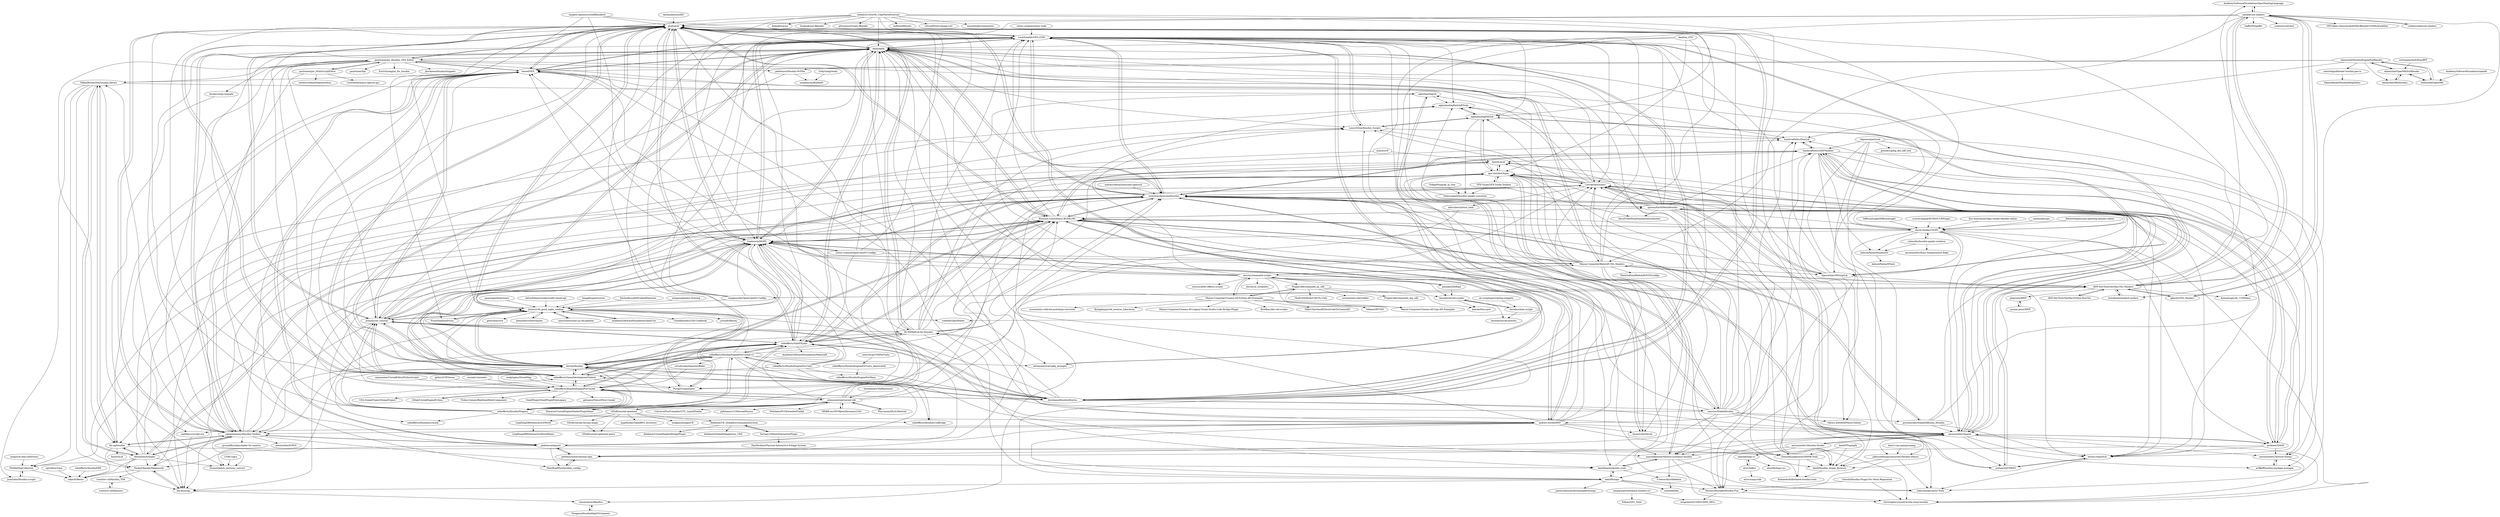 digraph G {
"AcademySoftwareFoundation/OpenShadingLanguage" -> "sambler/osl-shaders" ["e"=1]
"jtomori/vft" -> "ShoheiOkazaki/Nagamochi"
"jtomori/vft" -> "Njordy/nLib"
"LucaScheller/VFX-LYNX" -> "Aeoll/Aelib"
"LucaScheller/VFX-LYNX" -> "qLab/qLib"
"LucaScheller/VFX-LYNX" -> "LewisOrton/Houdini_Scripts"
"LucaScheller/VFX-LYNX" -> "adrianmeyerart/pdg_mutagen"
"LucaScheller/VFX-LYNX" -> "joshuazt/JZTREES"
"LucaScheller/VFX-LYNX" -> "toadstorm/MOPS"
"LucaScheller/VFX-LYNX" -> "eglaubauf/egRedshiftTools"
"LucaScheller/VFX-LYNX" -> "teared/VEX"
"LucaScheller/VFX-LYNX" -> "eglaubauf/egMatLib"
"LucaScheller/VFX-LYNX" -> "Aeoll/Houdini_Image_Browser"
"LucaScheller/VFX-LYNX" -> "andrew-lowell/HMT"
"LucaScheller/VFX-LYNX" -> "dynestudio/DyLib"
"LucaScheller/VFX-LYNX" -> "wyhinton/AwesomeHoudini"
"LucaScheller/VFX-LYNX" -> "kamilhepner/kinefx_tools"
"LucaScheller/VFX-LYNX" -> "CorvaeOboro/zenv"
"toadstorm/MOPS" -> "qLab/qLib"
"toadstorm/MOPS" -> "Aeoll/Aelib"
"toadstorm/MOPS" -> "jtomori/vex_tutorial"
"toadstorm/MOPS" -> "kiryha/Houdini"
"toadstorm/MOPS" -> "sideeffects/SideFXLabs"
"toadstorm/MOPS" -> "LucaScheller/VFX-LYNX"
"toadstorm/MOPS" -> "jhorikawa/HoudiniHowtos"
"toadstorm/MOPS" -> "sideeffects/GameDevelopmentToolset"
"toadstorm/MOPS" -> "wyhinton/AwesomeHoudini"
"toadstorm/MOPS" -> "Bismuth-Consultancy-BV/MLOPs"
"toadstorm/MOPS" -> "teared/VEX"
"toadstorm/MOPS" -> "jtomori/vfx_good_night_reading"
"toadstorm/MOPS" -> "Psyop/Cryptomatte" ["e"=1]
"toadstorm/MOPS" -> "colour-science/OpenColorIO-Configs" ["e"=1]
"toadstorm/MOPS" -> "Maxon-Computer/Redshift-OSL-Shaders"
"sideeffects/HoudiniEngineForUnreal" -> "sideeffects/SideFXLabs"
"sideeffects/HoudiniEngineForUnreal" -> "sideeffects/GameDevelopmentToolset"
"sideeffects/HoudiniEngineForUnreal" -> "sideeffects/HoudiniNiagara"
"sideeffects/HoudiniEngineForUnreal" -> "sideeffects/HoudiniEngineForUnreal-v2"
"sideeffects/HoudiniEngineForUnreal" -> "qLab/qLib"
"sideeffects/HoudiniEngineForUnreal" -> "TriAxis-Games/RealtimeMeshComponent" ["e"=1]
"sideeffects/HoudiniEngineForUnreal" -> "kiryha/Houdini"
"sideeffects/HoudiniEngineForUnreal" -> "20tab/UnrealEnginePython" ["e"=1]
"sideeffects/HoudiniEngineForUnreal" -> "jtomori/vex_tutorial"
"sideeffects/HoudiniEngineForUnreal" -> "Temaran/UnrealEngineShaderPluginDemo" ["e"=1]
"sideeffects/HoudiniEngineForUnreal" -> "VoxelPlugin/VoxelPluginFreeLegacy" ["e"=1]
"sideeffects/HoudiniEngineForUnreal" -> "jhorikawa/HoudiniHowtos"
"sideeffects/HoudiniEngineForUnreal" -> "eidosmontreal/unreal-vdb"
"sideeffects/HoudiniEngineForUnreal" -> "getnamo/TensorFlow-Unreal" ["e"=1]
"sideeffects/HoudiniEngineForUnreal" -> "UE4-OceanProject/OceanProject" ["e"=1]
"jtomori/vfx_good_night_reading" -> "cgwire/awesome-cg-vfx-pipeline" ["e"=1]
"jtomori/vfx_good_night_reading" -> "jtomori/vex_tutorial"
"jtomori/vfx_good_night_reading" -> "qLab/qLib"
"jtomori/vfx_good_night_reading" -> "jtomori/batch_textures_convert"
"jtomori/vfx_good_night_reading" -> "kiryha/Houdini"
"jtomori/vfx_good_night_reading" -> "AcademySoftwareFoundation/OpenCue" ["e"=1]
"jtomori/vfx_good_night_reading" -> "ColinKennedy/USD-Cookbook" ["e"=1]
"jtomori/vfx_good_night_reading" -> "rodeofx/OpenWalter" ["e"=1]
"jtomori/vfx_good_night_reading" -> "Aeoll/Aelib"
"jtomori/vfx_good_night_reading" -> "justinfx/fileseq" ["e"=1]
"jtomori/vfx_good_night_reading" -> "getavalon/core" ["e"=1]
"jtomori/vfx_good_night_reading" -> "PrismPipeline/Prism" ["e"=1]
"jtomori/vfx_good_night_reading" -> "alexanderrichtertd/plex" ["e"=1]
"jtomori/vfx_good_night_reading" -> "toadstorm/MOPS"
"jtomori/vfx_good_night_reading" -> "Psyop/Cryptomatte" ["e"=1]
"Autodesk/standard-surface" -> "ADN-DevTech/3dsMax-OSL-Shaders" ["e"=1]
"ictusbrucks/ImpostorBaker" -> "sideeffects/HoudiniEngineForUnreal" ["e"=1]
"mamoniem/UnrealEditorPythonScripts" -> "sideeffects/HoudiniEngineForUnreal" ["e"=1]
"kiryha/Houdini" -> "jtomori/vex_tutorial"
"kiryha/Houdini" -> "qLab/qLib"
"kiryha/Houdini" -> "Aeoll/Aelib"
"kiryha/Houdini" -> "jhorikawa/HoudiniHowtos"
"kiryha/Houdini" -> "toadstorm/MOPS"
"kiryha/Houdini" -> "sideeffects/SideFXLabs"
"kiryha/Houdini" -> "LucaScheller/VFX-LYNX"
"kiryha/Houdini" -> "wyhinton/AwesomeHoudini"
"kiryha/Houdini" -> "Bismuth-Consultancy-BV/MLOPs"
"kiryha/Houdini" -> "jtomori/vfx_good_night_reading"
"kiryha/Houdini" -> "sideeffects/GameDevelopmentToolset"
"kiryha/Houdini" -> "teared/VEX"
"kiryha/Houdini" -> "captainhammy/Houdini-Toolbox"
"kiryha/Houdini" -> "aaronsmithtv/hpaint"
"kiryha/Houdini" -> "pedohorse/hpaste"
"ImageEngine/cortex" -> "jtomori/vfx_good_night_reading" ["e"=1]
"gkmotu/OSL-Shaders" -> "sambler/osl-shaders"
"gkmotu/OSL-Shaders" -> "ADN-DevTech/3dsMax-OSL-Shaders"
"sideeffects/HoudiniEngineForUnity" -> "sideeffects/HoudiniEngineForMaya"
"sideeffects/HoudiniEngineForUnity" -> "sideeffects/HoudiniUsdBridge" ["e"=1]
"sideeffects/HoudiniEngineForUnity" -> "sideeffects/HoudiniEngineForUnreal-v2"
"sideeffects/HoudiniEngineForUnity" -> "sideeffects/GameDevelopmentToolset"
"sideeffects/HoudiniEngineForUnity" -> "sideeffects/SideFXLabs"
"sideeffects/HoudiniEngineForUnity" -> "teared/VEX"
"jhorikawa/HoudiniHowtos" -> "kiryha/Houdini"
"jhorikawa/HoudiniHowtos" -> "jtomori/vex_tutorial"
"jhorikawa/HoudiniHowtos" -> "qLab/qLib"
"jhorikawa/HoudiniHowtos" -> "toadstorm/MOPS"
"jhorikawa/HoudiniHowtos" -> "Aeoll/Aelib"
"jhorikawa/HoudiniHowtos" -> "sideeffects/SideFXLabs"
"jhorikawa/HoudiniHowtos" -> "Bismuth-Consultancy-BV/MLOPs"
"jhorikawa/HoudiniHowtos" -> "wyhinton/AwesomeHoudini"
"jhorikawa/HoudiniHowtos" -> "sideeffects/GameDevelopmentToolset"
"jhorikawa/HoudiniHowtos" -> "sideeffects/HoudiniEngineForUnreal"
"jhorikawa/HoudiniHowtos" -> "LucaScheller/VFX-LYNX"
"jhorikawa/HoudiniHowtos" -> "Fe-Elf/FeELib-for-Houdini"
"jhorikawa/HoudiniHowtos" -> "jtomori/vfx_good_night_reading"
"jhorikawa/HoudiniHowtos" -> "stassius/StableHoudini"
"jhorikawa/HoudiniHowtos" -> "aaronsmithtv/hpaint"
"Aeoll/FFmpegify" -> "DominikLingenover/DMNK-Tools"
"Aeoll/FFmpegify" -> "Aeoll/Houdini_Image_Browser"
"ae-scripting/scripting-snippets" -> "lasselauch/ae-scripts" ["e"=1]
"sideeffects/SideFXLabs" -> "qLab/qLib"
"sideeffects/SideFXLabs" -> "sideeffects/GameDevelopmentToolset"
"sideeffects/SideFXLabs" -> "toadstorm/MOPS"
"sideeffects/SideFXLabs" -> "kiryha/Houdini"
"sideeffects/SideFXLabs" -> "sideeffects/HoudiniEngineForUnreal"
"sideeffects/SideFXLabs" -> "jtomori/vex_tutorial"
"sideeffects/SideFXLabs" -> "Aeoll/Aelib"
"sideeffects/SideFXLabs" -> "wyhinton/AwesomeHoudini"
"sideeffects/SideFXLabs" -> "jhorikawa/HoudiniHowtos"
"sideeffects/SideFXLabs" -> "Bismuth-Consultancy-BV/MLOPs"
"sideeffects/SideFXLabs" -> "sideeffects/HoudiniNiagara"
"sideeffects/SideFXLabs" -> "LucaScheller/VFX-LYNX"
"sideeffects/SideFXLabs" -> "sideeffects/HoudiniEngineForUnreal-v2"
"sideeffects/SideFXLabs" -> "AcademySoftwareFoundation/MaterialX" ["e"=1]
"sideeffects/SideFXLabs" -> "Fe-Elf/FeELib-for-Houdini"
"AcademySoftwareFoundation/OpenCue" -> "jtomori/vfx_good_night_reading" ["e"=1]
"jtomori/vex_tutorial" -> "kiryha/Houdini"
"jtomori/vex_tutorial" -> "qLab/qLib"
"jtomori/vex_tutorial" -> "Aeoll/Aelib"
"jtomori/vex_tutorial" -> "toadstorm/MOPS"
"jtomori/vex_tutorial" -> "jtomori/vfx_good_night_reading"
"jtomori/vex_tutorial" -> "jhorikawa/HoudiniHowtos"
"jtomori/vex_tutorial" -> "sideeffects/GameDevelopmentToolset"
"jtomori/vex_tutorial" -> "sideeffects/SideFXLabs"
"jtomori/vex_tutorial" -> "teared/VEX"
"jtomori/vex_tutorial" -> "LucaScheller/VFX-LYNX"
"jtomori/vex_tutorial" -> "Bismuth-Consultancy-BV/MLOPs"
"jtomori/vex_tutorial" -> "captainhammy/Houdini-Toolbox"
"jtomori/vex_tutorial" -> "wyhinton/AwesomeHoudini"
"jtomori/vex_tutorial" -> "Fe-Elf/FeELib-for-Houdini"
"jtomori/vex_tutorial" -> "paulwinex/pw_Houdini_VEX_Editor"
"darbyjohnston/DJV" -> "qLab/qLib" ["e"=1]
"eglaubauf/egLib" -> "eglaubauf/egRedshiftTools"
"eglaubauf/egLib" -> "dynestudio/DyLib"
"eglaubauf/egLib" -> "lex-ikoon/qq"
"DeclanRussell/NvidiaAIDenoiser" -> "jtomori/vfx_good_night_reading" ["e"=1]
"PrismPipeline/Prism" -> "jtomori/vfx_good_night_reading" ["e"=1]
"pashaho/HoRope" -> "aturtur/cinema4d-scripts"
"pashaho/HoRope" -> "lasselauch/c4d-scripts"
"eliemichel/HoudiniEngineForBlender" -> "eliemichel/OpenMfxForBlender"
"eliemichel/HoudiniEngineForBlender" -> "satoruhiga/blender-houdini-geo-io"
"eliemichel/HoudiniEngineForBlender" -> "eliemichel/MfxHoudini"
"eliemichel/HoudiniEngineForBlender" -> "eliemichel/OpenMfx"
"eliemichel/HoudiniEngineForBlender" -> "teared/VEX"
"eliemichel/HoudiniEngineForBlender" -> "handcraftedcc/DomLib"
"eliemichel/HoudiniEngineForBlender" -> "pedohorse/Houdini-NvFlex"
"eliemichel/OpenMfxForBlender" -> "eliemichel/MfxHoudini"
"eliemichel/OpenMfxForBlender" -> "eliemichel/OpenMfx"
"eliemichel/OpenMfxForBlender" -> "eliemichel/HoudiniEngineForBlender"
"sideeffects/HoudiniNiagara" -> "sideeffects/HoudiniEngineForUnreal-v2"
"sideeffects/HoudiniNiagara" -> "sideeffects/HoudiniEngineForUnreal"
"sideeffects/HoudiniNiagara" -> "sideeffects/SideFXLabs"
"sideeffects/HoudiniNiagara" -> "qLab/qLib"
"sideeffects/HoudiniNiagara" -> "sideeffects/HoudiniLiveLink"
"sideeffects/HoudiniNiagara" -> "eidosmontreal/unreal-vdb"
"sideeffects/HoudiniNiagara" -> "Bismuth-Consultancy-BV/MLOPs"
"sideeffects/HoudiniNiagara" -> "toadstorm/MOPS"
"sideeffects/HoudiniNiagara" -> "kiryha/Houdini"
"sideeffects/HoudiniNiagara" -> "jtomori/vex_tutorial"
"sideeffects/HoudiniNiagara" -> "Aeoll/Aelib"
"sideeffects/HoudiniNiagara" -> "sideeffects/GameDevelopmentToolset"
"sideeffects/HoudiniNiagara" -> "sideeffects/HoudiniUsdBridge" ["e"=1]
"sideeffects/HoudiniNiagara" -> "wyhinton/AwesomeHoudini"
"sideeffects/HoudiniNiagara" -> "andrew-lowell/HMT"
"ADN-DevTech/3dsMax-OSL-Shaders" -> "sambler/osl-shaders"
"ADN-DevTech/3dsMax-OSL-Shaders" -> "gkmotu/OSL-Shaders"
"ADN-DevTech/3dsMax-OSL-Shaders" -> "ADN-DevTech/3dsMax-Python-HowTos" ["e"=1]
"ADN-DevTech/3dsMax-OSL-Shaders" -> "Maxon-Computer/Redshift-OSL-Shaders"
"ADN-DevTech/3dsMax-OSL-Shaders" -> "LucaScheller/VFX-LYNX"
"ADN-DevTech/3dsMax-OSL-Shaders" -> "Autodesk/standard-surface" ["e"=1]
"ADN-DevTech/3dsMax-OSL-Shaders" -> "Psyop/Cryptomatte" ["e"=1]
"ADN-DevTech/3dsMax-OSL-Shaders" -> "AcademySoftwareFoundation/OpenShadingLanguage" ["e"=1]
"ADN-DevTech/3dsMax-OSL-Shaders" -> "imageworks/OpenColorIO-Configs" ["e"=1]
"ADN-DevTech/3dsMax-OSL-Shaders" -> "pleprince/RfSP"
"ADN-DevTech/3dsMax-OSL-Shaders" -> "AnimalLogic/AL_USDMaya" ["e"=1]
"ADN-DevTech/3dsMax-OSL-Shaders" -> "qLab/qLib"
"MainRoadPost/houdini_configs" -> "pedohorse/educational-hips"
"eliemichel/OpenMfx" -> "eliemichel/OpenMfxForBlender"
"eliemichel/OpenMfx" -> "eliemichel/HoudiniEngineForBlender"
"CorvaeOboro/zenv" -> "joshuazt/JZTREES"
"CorvaeOboro/zenv" -> "demiaster/treegen"
"CorvaeOboro/zenv" -> "Njordy/nLib"
"CorvaeOboro/zenv" -> "igor-elovikov/hipie"
"CorvaeOboro/zenv" -> "MysteryPancake/Houdini-Fun"
"CorvaeOboro/zenv" -> "LewisOrton/Houdini_Scripts"
"CorvaeOboro/zenv" -> "probiner/DASH"
"CorvaeOboro/zenv" -> "SiposAttila1995/sipiLib"
"CorvaeOboro/zenv" -> "eglaubauf/egRedshiftTools"
"CorvaeOboro/zenv" -> "wyhinton/AwesomeHoudini"
"CorvaeOboro/zenv" -> "alexcubor/nature_tools"
"CorvaeOboro/zenv" -> "nitzan-treg/ntLib"
"CorvaeOboro/zenv" -> "eglaubauf/egLib"
"Njordy/nLib" -> "PhilHaf/hipCollection"
"Njordy/nLib" -> "lex-ikoon/qq"
"Njordy/nLib" -> "igor-elovikov/hipie"
"sideeffects/HoudiniFBX" -> "takavfx/Bento"
"lecopivo/cpp-wrangle" -> "lex-ikoon/qq"
"sideeffects/HoudiniEngineForUnity_deprecated" -> "sideeffects/HoudiniEngineForMaya"
"pedohorse/hpaste" -> "pedohorse/educational-hips"
"pedohorse/hpaste" -> "DominikLingenover/DMNK-Tools"
"pedohorse/hpaste" -> "ShoheiOkazaki/Nagamochi"
"pedohorse/hpaste" -> "teared/VEX"
"pedohorse/hpaste" -> "captainhammy/Houdini-Toolbox"
"pedohorse/hpaste" -> "MainRoadPost/houdini_configs"
"pedohorse/hpaste" -> "LucaScheller/VFX-LYNX"
"pedohorse/hpaste" -> "wyhinton/AwesomeHoudini"
"pedohorse/Houdini-NvFlex" -> "thi-ng/houdini"
"pedohorse/Houdini-NvFlex" -> "sergeneren/BubbleH"
"pedohorse/educational-hips" -> "MainRoadPost/houdini_configs"
"pedohorse/educational-hips" -> "pedohorse/hpaste"
"Aeoll/Houdini_Image_Browser" -> "firehawkvfx/firehawk-houdini-tools"
"PhilHaf/hipCollection" -> "JoseZalez/Houdini-scripts"
"PhilHaf/hipCollection" -> "takavfx/Bento"
"JoseZalez/Houdini-scripts" -> "PhilHaf/hipCollection"
"FofightFong/All_In_One" -> "SideswipeeZ/houdini-shader-converter"
"satoruhiga/blender-houdini-geo-io" -> "TakashiKoide/HoudiniHelpEditor"
"adrianmeyerart/pdg_mutagen" -> "LucaScheller/VFX-LYNX"
"lasselauch/c4d-scripts" -> "lasselauch/c4d-presets"
"lasselauch/c4d-scripts" -> "lasselauch/ae-scripts"
"lasselauch/c4d-scripts" -> "keerah/Pass.port"
"lasselauch/ae-scripts" -> "lasselauch/c4d-presets"
"lasselauch/ae-scripts" -> "lasselauch/c4d-scripts"
"eliemichel/MfxHoudini" -> "eliemichel/OpenMfxForBlender"
"lex-ikoon/qq" -> "simonreeves/BeeHou"
"lex-ikoon/qq" -> "ShoheiOkazaki/Nagamochi"
"Neogene/HoudiniHelpToComment" -> "simonreeves/BeeHou"
"curtisjamesholt/EasyBPY" -> "eliemichel/OpenMfxForBlender" ["e"=1]
"colour-science/colour-nuke" -> "LucaScheller/VFX-LYNX" ["e"=1]
"gildor2/UEViewer" -> "sideeffects/HoudiniEngineForUnreal" ["e"=1]
"anopara/genetic-drawing" -> "jtomori/vfx_good_night_reading" ["e"=1]
"imageworks/OpenColorIO-Configs" -> "toadstorm/MOPS" ["e"=1]
"imageworks/OpenColorIO-Configs" -> "qLab/qLib" ["e"=1]
"imageworks/OpenColorIO-Configs" -> "LucaScheller/VFX-LYNX" ["e"=1]
"imageworks/OpenColorIO-Configs" -> "ADN-DevTech/3dsMax-OSL-Shaders" ["e"=1]
"imageworks/OpenColorIO-Configs" -> "Aeoll/Aelib" ["e"=1]
"imageworks/OpenColorIO-Configs" -> "jtomori/vfx_good_night_reading" ["e"=1]
"sideeffects/HoudiniEngineForUnreal-v2" -> "sideeffects/HoudiniNiagara"
"sideeffects/HoudiniEngineForUnreal-v2" -> "sideeffects/HoudiniEngineForUnreal"
"sideeffects/HoudiniEngineForUnreal-v2" -> "sideeffects/SideFXLabs"
"sideeffects/HoudiniEngineForUnreal-v2" -> "sideeffects/GameDevelopmentToolset"
"sideeffects/HoudiniEngineForUnreal-v2" -> "sideeffects/HoudiniEngineForUnity"
"sideeffects/HoudiniEngineForUnreal-v2" -> "qLab/qLib"
"sideeffects/HoudiniEngineForUnreal-v2" -> "sideeffects/HoudiniLiveLink"
"sideeffects/HoudiniEngineForUnreal-v2" -> "sideeffects/HoudiniUsdBridge" ["e"=1]
"sideeffects/HoudiniEngineForUnreal-v2" -> "adrianmeyerart/pdg_mutagen"
"sideeffects/HoudiniEngineForUnreal-v2" -> "ictusbrucks/ImpostorBaker" ["e"=1]
"sideeffects/HoudiniEngineForUnreal-v2" -> "Bismuth-Consultancy-BV/MLOPs"
"sideeffects/HoudiniEngineForUnreal-v2" -> "manuelkoester/texture-synthesis-houdini"
"sideeffects/HoudiniEngineForUnreal-v2" -> "kiryha/Houdini"
"baku89/nops" -> "MysteryPancake/Houdini-Fun"
"baku89/nops" -> "mattebb/hda"
"baku89/nops" -> "lex-ikoon/qq"
"baku89/nops" -> "kamilhepner/kinefx_tools"
"baku89/nops" -> "lukevanlukevan/LV-Tools"
"baku89/nops" -> "jamesrobinsonvfx/colorpaletteramp"
"baku89/nops" -> "eglaubauf/egRedshiftTools"
"eglaubauf/egRedshiftTools" -> "eglaubauf/egMatLib"
"Maxon-Computer/Cinema-4D-Python-API-Examples" -> "PluginCafe/cinema4d_py_sdk"
"Maxon-Computer/Cinema-4D-Python-API-Examples" -> "Maxon-Computer/Cinema-4D-Cpp-API-Examples"
"Maxon-Computer/Cinema-4D-Python-API-Examples" -> "Valkaari/HOT4D"
"Maxon-Computer/Cinema-4D-Python-API-Examples" -> "aturtur/cinema4d-scripts"
"Maxon-Computer/Cinema-4D-Python-API-Examples" -> "MikeUdin/SendPythonCodeToCinema4D"
"Maxon-Computer/Cinema-4D-Python-API-Examples" -> "nrosenstein-c4d/c4d-prototype-converter"
"Maxon-Computer/Cinema-4D-Python-API-Examples" -> "flyingdango/c4d_neutron_laboratory"
"Maxon-Computer/Cinema-4D-Python-API-Examples" -> "Maxon-Computer/Cinema-4D-Legacy-Visual-Studio-Code-Bridge-Plugin"
"Maxon-Computer/Cinema-4D-Python-API-Examples" -> "BretBays/bb-c4d-scripts"
"tangent-opensource/hdBlackbird" -> "LucaScheller/VFX-LYNX" ["e"=1]
"tangent-opensource/hdBlackbird" -> "qLab/qLib" ["e"=1]
"tangent-opensource/hdBlackbird" -> "jtomori/vfx_good_night_reading" ["e"=1]
"tangent-opensource/hdBlackbird" -> "toadstorm/MOPS" ["e"=1]
"AcademySoftwareFoundation/openfx" -> "eliemichel/OpenMfx" ["e"=1]
"SPARK-inc/SPCRJointDynamicsUE4" -> "eidosmontreal/unreal-vdb" ["e"=1]
"ADN-DevTech/3dsMax-Python-HowTos" -> "ADN-DevTech/3dsMax-OSL-Shaders" ["e"=1]
"qmasingarbe/pymiere" -> "jtomori/vfx_good_night_reading" ["e"=1]
"Fe-Elf/FeELib-for-Houdini" -> "qLab/qLib"
"Fe-Elf/FeELib-for-Houdini" -> "Aeoll/Aelib"
"Fe-Elf/FeELib-for-Houdini" -> "captainhammy/Houdini-Toolbox"
"Fe-Elf/FeELib-for-Houdini" -> "CorvaeOboro/zenv"
"Fe-Elf/FeELib-for-Houdini" -> "igor-elovikov/hipie"
"Fe-Elf/FeELib-for-Houdini" -> "LewisOrton/Houdini_Scripts"
"Fe-Elf/FeELib-for-Houdini" -> "wyhinton/AwesomeHoudini"
"Fe-Elf/FeELib-for-Houdini" -> "jtomori/vex_tutorial"
"Fe-Elf/FeELib-for-Houdini" -> "Bismuth-Consultancy-BV/MLOPs"
"Fe-Elf/FeELib-for-Houdini" -> "LucaScheller/VFX-LYNX"
"Fe-Elf/FeELib-for-Houdini" -> "sideeffects/SideFXLabs"
"Fe-Elf/FeELib-for-Houdini" -> "kamilhepner/kinefx_tools"
"Fe-Elf/FeELib-for-Houdini" -> "teared/VEX"
"Fe-Elf/FeELib-for-Houdini" -> "handcraftedcc/DomLib"
"Fe-Elf/FeELib-for-Houdini" -> "kiryha/Houdini"
"LewisOrton/Houdini_Scripts" -> "LucaScheller/VFX-LYNX"
"LewisOrton/Houdini_Scripts" -> "handcraftedcc/DomLib"
"LewisOrton/Houdini_Scripts" -> "eglaubauf/egMatLib"
"ShoheiOkazaki/Nagamochi" -> "lex-ikoon/qq"
"ShoheiOkazaki/Nagamochi" -> "takavfx/Bento"
"ShoheiOkazaki/Nagamochi" -> "ivantitov-zd/Houdini_TDK"
"andrew-lowell/HMT" -> "LucaScheller/VFX-LYNX"
"andrew-lowell/HMT" -> "Bismuth-Consultancy-BV/MLOPs"
"andrew-lowell/HMT" -> "Aeoll/Aelib"
"andrew-lowell/HMT" -> "pedohorse/educational-hips"
"andrew-lowell/HMT" -> "aaronsmithtv/hpaint"
"andrew-lowell/HMT" -> "DominikLingenover/DMNK-Tools"
"andrew-lowell/HMT" -> "qLab/qLib"
"andrew-lowell/HMT" -> "igor-elovikov/hipie"
"andrew-lowell/HMT" -> "LewisOrton/Houdini_Scripts"
"andrew-lowell/HMT" -> "baku89/nops"
"andrew-lowell/HMT" -> "captainhammy/Houdini-Toolbox"
"andrew-lowell/HMT" -> "toadstorm/MOPS"
"andrew-lowell/HMT" -> "dynestudio/DyLib"
"andrew-lowell/HMT" -> "CorvaeOboro/zenv"
"andrew-lowell/HMT" -> "melMass/vscode-vex"
"ivantitov-zd/Hammer" -> "ivantitov-zd/Houdini_TDK"
"DominikLingenover/DMNK-Tools" -> "Aeoll/Houdini_Image_Browser"
"DominikLingenover/DMNK-Tools" -> "firehawkvfx/firehawk-houdini-tools"
"ivantitov-zd/Houdini_TDK" -> "ivantitov-zd/Hammer"
"Ozeuth/Houdini-Plugin-For-Mesh-Reparation" -> "MysteryPancake/Houdini-Fun"
"Ozeuth/Houdini-Plugin-For-Mesh-Reparation" -> "christophercrouzet/nvidia-warp-houdini"
"maajor/m-hda-collections" -> "PhilHaf/hipCollection"
"alexcubor/nature_tools" -> "simonreeves/BeeHou"
"dynestudio/DyLib" -> "eglaubauf/egLib"
"anopara/presentation-houdini-vis" -> "Kilbau/LEO_Tools"
"anopara/presentation-houdini-vis" -> "zengchen2015/HOUDINI_HPro"
"GDi4K/unreal-openland" -> "GDi4K/unreal-terrain-magic"
"GDi4K/unreal-openland" -> "GDi4K/unreal-openland-grass"
"GDi4K/unreal-openland" -> "delebash/UE_GlobalEnvironmentalSystem"
"GDi4K/unreal-openland" -> "LingFengSBH/InteractiveWorld"
"GDi4K/unreal-openland" -> "eidosmontreal/unreal-vdb"
"GDi4K/unreal-openland" -> "midgen/cashgenUE" ["e"=1]
"GDi4K/unreal-openland" -> "angelhodar/OpenRPG_Inventory" ["e"=1]
"GollyGang/ready" -> "sergeneren/BubbleH" ["e"=1]
"manuelkoester/texture-synthesis-houdini" -> "V-Sense/AutoSkeleton"
"manuelkoester/texture-synthesis-houdini" -> "igor-elovikov/hipie"
"manuelkoester/texture-synthesis-houdini" -> "lukevanlukevan/LV-Tools"
"manuelkoester/texture-synthesis-houdini" -> "kamilhepner/kinefx_tools"
"manuelkoester/texture-synthesis-houdini" -> "christophercrouzet/nvidia-warp-houdini"
"kamilhepner/kinefx_tools" -> "baku89/nops"
"kamilhepner/kinefx_tools" -> "V-Sense/AutoSkeleton"
"kamilhepner/kinefx_tools" -> "manuelkoester/texture-synthesis-houdini"
"kamilhepner/kinefx_tools" -> "igor-elovikov/hipie"
"Maxon-Computer/Redshift-OSL-Shaders" -> "aturtur/cinema4d-scripts"
"Maxon-Computer/Redshift-OSL-Shaders" -> "Aeoll/Aelib"
"Maxon-Computer/Redshift-OSL-Shaders" -> "LucaScheller/VFX-LYNX"
"Maxon-Computer/Redshift-OSL-Shaders" -> "LewisOrton/Houdini_Scripts"
"Maxon-Computer/Redshift-OSL-Shaders" -> "igor-elovikov/hipie"
"Maxon-Computer/Redshift-OSL-Shaders" -> "qLab/qLib"
"Maxon-Computer/Redshift-OSL-Shaders" -> "Bismuth-Consultancy-BV/MLOPs"
"Maxon-Computer/Redshift-OSL-Shaders" -> "wyhinton/AwesomeHoudini"
"Maxon-Computer/Redshift-OSL-Shaders" -> "ADN-DevTech/3dsMax-OSL-Shaders"
"Maxon-Computer/Redshift-OSL-Shaders" -> "toadstorm/MOPS"
"Maxon-Computer/Redshift-OSL-Shaders" -> "SiposAttila1995/sipiLib"
"Maxon-Computer/Redshift-OSL-Shaders" -> "TheArtofSaul/RedshiftOCIOConfigs"
"Maxon-Computer/Redshift-OSL-Shaders" -> "eglaubauf/egMatLib"
"Maxon-Computer/Redshift-OSL-Shaders" -> "DominikLingenover/DMNK-Tools"
"Maxon-Computer/Redshift-OSL-Shaders" -> "dynestudio/DyLib"
"V-Sense/AutoSkeleton" -> "mattebb/hda"
"igor-elovikov/hipie" -> "MysteryPancake/Houdini-Fun"
"igor-elovikov/hipie" -> "lex-ikoon/qq"
"igor-elovikov/hipie" -> "lukevanlukevan/LV-Tools"
"igor-elovikov/hipie" -> "eglaubauf/egMatLib"
"igor-elovikov/hipie" -> "ShoheiOkazaki/Nagamochi"
"igor-elovikov/hipie" -> "Njordy/nLib"
"igor-elovikov/hipie" -> "manuelkoester/texture-synthesis-houdini"
"igor-elovikov/hipie" -> "VFX-Tricks/VFX-Tricks-Toolbox"
"igor-elovikov/hipie" -> "CorvaeOboro/zenv"
"eglaubauf/egMatLib" -> "eglaubauf/egRedshiftTools"
"eglaubauf/egMatLib" -> "igor-elovikov/hipie"
"eglaubauf/egMatLib" -> "SideswipeeZ/houdini-shader-converter"
"eglaubauf/egMatLib" -> "SiposAttila1995/sipiLib"
"eglaubauf/egMatLib" -> "LewisOrton/Houdini_Scripts"
"joshuazt/JZTREES" -> "CorvaeOboro/zenv"
"joshuazt/JZTREES" -> "nitzan-treg/ntLib"
"joshuazt/JZTREES" -> "LucaScheller/VFX-LYNX"
"paulwinex/pw_MultiScriptEditor" -> "paulwinex/pw_Houdini_VEX_Editor"
"paulwinex/pw_MultiScriptEditor" -> "captainhammy/Houdini-Toolbox"
"paulwinex/pw_MultiScriptEditor" -> "witherst/MayaNodeInterface" ["e"=1]
"paulwinex/pw_MultiScriptEditor" -> "Colorbleed/maya-capture-gui" ["e"=1]
"captainhammy/Houdini-Toolbox" -> "thi-ng/houdini"
"captainhammy/Houdini-Toolbox" -> "ShoheiOkazaki/Nagamochi"
"captainhammy/Houdini-Toolbox" -> "groundflyer/physhader-for-mantra" ["e"=1]
"captainhammy/Houdini-Toolbox" -> "teared/VEX"
"captainhammy/Houdini-Toolbox" -> "demiaster/treegen"
"captainhammy/Houdini-Toolbox" -> "Aeoll/Aelib"
"captainhammy/Houdini-Toolbox" -> "qLab/qLib"
"captainhammy/Houdini-Toolbox" -> "jtomori/batch_textures_convert"
"captainhammy/Houdini-Toolbox" -> "LewisOrton/Houdini_Scripts"
"captainhammy/Houdini-Toolbox" -> "alexnardini/SOPGI"
"captainhammy/Houdini-Toolbox" -> "CorvaeOboro/zenv"
"captainhammy/Houdini-Toolbox" -> "NiklasRosenstein/houdini-library"
"captainhammy/Houdini-Toolbox" -> "pedohorse/hpaste"
"captainhammy/Houdini-Toolbox" -> "LucaScheller/VFX-LYNX"
"captainhammy/Houdini-Toolbox" -> "kamilhepner/kinefx_tools"
"CGRU/cgru" -> "jtomori/batch_textures_convert" ["e"=1]
"teared/VEX" -> "qLab/qLib"
"teared/VEX" -> "captainhammy/Houdini-Toolbox"
"teared/VEX" -> "paulwinex/pw_Houdini_VEX_Editor"
"teared/VEX" -> "adrianmeyerart/pdg_mutagen"
"teared/VEX" -> "LucaScheller/VFX-LYNX"
"teared/VEX" -> "handcraftedcc/DomLib"
"teared/VEX" -> "melMass/vscode-vex"
"teared/VEX" -> "pedohorse/hpaste"
"teared/VEX" -> "MainRoadPost/houdini_configs"
"teared/VEX" -> "Aeoll/Aelib"
"teared/VEX" -> "jtomori/vex_tutorial"
"teared/VEX" -> "thi-ng/houdini"
"teared/VEX" -> "baku89/nops"
"teared/VEX" -> "NiklasRosenstein/houdini-library"
"teared/VEX" -> "SiposAttila1995/sipiLib"
"jakericedesigns/Assorted-Houdini-Demos" -> "MysteryPancake/Houdini-Fun"
"jakericedesigns/Assorted-Houdini-Demos" -> "lukevanlukevan/LV-Tools"
"jakericedesigns/Assorted-Houdini-Demos" -> "Aeoll/Houdini_Image_Browser"
"ribponce/particula" -> "golubevcg/hip_file_diff_tool" ["e"=1]
"ribponce/particula" -> "handcraftedcc/SDFModeler"
"ribponce/particula" -> "jakericedesigns/Assorted-Houdini-Demos"
"ribponce/particula" -> "nitzan-treg/ntLib"
"ribponce/particula" -> "lukevanlukevan/LV-Tools"
"ribponce/particula" -> "Aeoll/Houdini_Image_Browser"
"ribponce/particula" -> "viktors-a/MASSEParmUtilities"
"elrnv/hdkrs" -> "alexxbb/hapi-rs"
"elrnv/hdkrs" -> "elrnv/cargo-hdk"
"simonreeves/BeeHou" -> "Neogene/HoudiniHelpToComment"
"alexxbb/hapi-rs" -> "elrnv/hdkrs"
"alexxbb/hapi-rs" -> "alexxbb/hapi-sys"
"eidosmontreal/unreal-vdb" -> "sideeffects/HoudiniNiagara"
"eidosmontreal/unreal-vdb" -> "sideeffects/SideFXLabs"
"eidosmontreal/unreal-vdb" -> "sideeffects/HoudiniEngineForUnreal"
"eidosmontreal/unreal-vdb" -> "qLab/qLib"
"eidosmontreal/unreal-vdb" -> "Phyronnaz/HLSLMaterial" ["e"=1]
"eidosmontreal/unreal-vdb" -> "UniversalToolCompiler/UTC_LiquidShader" ["e"=1]
"eidosmontreal/unreal-vdb" -> "Bismuth-Consultancy-BV/MLOPs"
"eidosmontreal/unreal-vdb" -> "Temaran/UnrealEngineShaderPluginDemo" ["e"=1]
"eidosmontreal/unreal-vdb" -> "GDi4K/unreal-openland"
"eidosmontreal/unreal-vdb" -> "SPARK-inc/SPCRJointDynamicsUE4" ["e"=1]
"eidosmontreal/unreal-vdb" -> "pafuhana1213/KawaiiPhysics" ["e"=1]
"eidosmontreal/unreal-vdb" -> "kiryha/Houdini"
"eidosmontreal/unreal-vdb" -> "toadstorm/MOPS"
"eidosmontreal/unreal-vdb" -> "wyhinton/AwesomeHoudini"
"eidosmontreal/unreal-vdb" -> "Nebukam/PCGExtendedToolkit" ["e"=1]
"matiascodesal/awesome-openusd" -> "wyhinton/AwesomeHoudini" ["e"=1]
"Phyronnaz/HLSLMaterial" -> "eidosmontreal/unreal-vdb" ["e"=1]
"Psyop/Cryptomatte" -> "qLab/qLib" ["e"=1]
"Psyop/Cryptomatte" -> "jtomori/vfx_good_night_reading" ["e"=1]
"Psyop/Cryptomatte" -> "toadstorm/MOPS" ["e"=1]
"AntonPalmqvist/physically-based-api" -> "jtomori/vfx_good_night_reading" ["e"=1]
"VFX-Tricks/VFX-Tricks-Toolbox" -> "DavidTree/HuskStandaloneSubmitter"
"VFX-Tricks/VFX-Tricks-Toolbox" -> "igor-elovikov/hipie"
"VFX-Tricks/VFX-Tricks-Toolbox" -> "SideswipeeZ/houdini-shader-converter"
"PluginCafe/cinema4d_py_sdk" -> "nrosenstein-c4d/c4ddev"
"PluginCafe/cinema4d_py_sdk" -> "Maxon-Computer/Cinema-4D-Python-API-Examples"
"PluginCafe/cinema4d_py_sdk" -> "PluginCafe/cinema4d_cpp_sdk"
"PluginCafe/cinema4d_py_sdk" -> "lasselauch/c4d-scripts"
"PluginCafe/cinema4d_py_sdk" -> "Maxon-Computer/Cinema-4D-Cpp-API-Examples"
"PluginCafe/cinema4d_py_sdk" -> "MadLittleMods/C4D-Py-Utils"
"kaust-csg-uaamg/uaamg" -> "jakericedesigns/Assorted-Houdini-Demos" ["e"=1]
"aaronsmithtv/hpaint" -> "aaronsmithtv/Texture-Stamp"
"aaronsmithtv/hpaint" -> "wyhinton/AwesomeHoudini"
"aaronsmithtv/hpaint" -> "igor-elovikov/hipie"
"aaronsmithtv/hpaint" -> "Bismuth-Consultancy-BV/MLOPs"
"aaronsmithtv/hpaint" -> "handcraftedcc/SDFModeler"
"aaronsmithtv/hpaint" -> "nitzan-treg/ntLib"
"aaronsmithtv/hpaint" -> "christophercrouzet/nvidia-warp-houdini"
"aaronsmithtv/hpaint" -> "manuelkoester/texture-synthesis-houdini"
"aaronsmithtv/hpaint" -> "probiner/DASH"
"aaronsmithtv/hpaint" -> "pedohorse/educational-hips"
"aaronsmithtv/hpaint" -> "aaronsmithtv/Houdini-Docker"
"aaronsmithtv/hpaint" -> "jakericedesigns/Assorted-Houdini-Demos"
"aaronsmithtv/hpaint" -> "ariffjeff/houdini-package-manager"
"aaronsmithtv/hpaint" -> "baku89/nops"
"aaronsmithtv/hpaint" -> "CorvaeOboro/zenv"
"paulwinex/pw_Houdini_VEX_Editor" -> "teared/VEX"
"paulwinex/pw_Houdini_VEX_Editor" -> "thi-ng/houdini"
"paulwinex/pw_Houdini_VEX_Editor" -> "qLab/qLib"
"paulwinex/pw_Houdini_VEX_Editor" -> "Aeoll/Aelib"
"paulwinex/pw_Houdini_VEX_Editor" -> "NiklasRosenstein/houdini-library"
"paulwinex/pw_Houdini_VEX_Editor" -> "captainhammy/Houdini-Toolbox"
"paulwinex/pw_Houdini_VEX_Editor" -> "paulwinex/hqt"
"paulwinex/pw_Houdini_VEX_Editor" -> "Aeoll/Houdini_Image_Browser"
"paulwinex/pw_Houdini_VEX_Editor" -> "firehawkvfx/firehawk-houdini-tools"
"paulwinex/pw_Houdini_VEX_Editor" -> "paulwinex/pw_MultiScriptEditor"
"paulwinex/pw_Houdini_VEX_Editor" -> "pedohorse/hpaste"
"paulwinex/pw_Houdini_VEX_Editor" -> "Esri/cityengine_for_houdini" ["e"=1]
"paulwinex/pw_Houdini_VEX_Editor" -> "pedohorse/Houdini-NvFlex"
"paulwinex/pw_Houdini_VEX_Editor" -> "jhorikawa/HoudiniSnippets"
"paulwinex/pw_Houdini_VEX_Editor" -> "lecopivo/cpp-wrangle"
"GDi4K/unreal-terrain-magic" -> "GDi4K/unreal-openland-grass"
"SideswipeeZ/houdini-shader-converter" -> "eglaubauf/egRedshiftTools"
"colour-science/OpenColorIO-Configs" -> "toadstorm/MOPS" ["e"=1]
"colour-science/OpenColorIO-Configs" -> "qLab/qLib" ["e"=1]
"colour-science/OpenColorIO-Configs" -> "Maxon-Computer/Redshift-OSL-Shaders" ["e"=1]
"colour-science/OpenColorIO-Configs" -> "Aeoll/Aelib" ["e"=1]
"colour-science/OpenColorIO-Configs" -> "sideeffects/SideFXLabs" ["e"=1]
"sideeffects/GameDevelopmentToolset" -> "sideeffects/SideFXLabs"
"sideeffects/GameDevelopmentToolset" -> "qLab/qLib"
"sideeffects/GameDevelopmentToolset" -> "jtomori/vex_tutorial"
"sideeffects/GameDevelopmentToolset" -> "sideeffects/HoudiniEngineForUnreal"
"sideeffects/GameDevelopmentToolset" -> "toadstorm/MOPS"
"sideeffects/GameDevelopmentToolset" -> "Aeoll/Aelib"
"sideeffects/GameDevelopmentToolset" -> "kiryha/Houdini"
"sideeffects/GameDevelopmentToolset" -> "jhorikawa/HoudiniHowtos"
"sideeffects/GameDevelopmentToolset" -> "teared/VEX"
"sideeffects/GameDevelopmentToolset" -> "Bismuth-Consultancy-BV/MLOPs"
"sideeffects/GameDevelopmentToolset" -> "Psyop/Cryptomatte" ["e"=1]
"sideeffects/GameDevelopmentToolset" -> "LucaScheller/VFX-LYNX"
"sideeffects/GameDevelopmentToolset" -> "jtomori/vfx_good_night_reading"
"sideeffects/GameDevelopmentToolset" -> "sideeffects/HoudiniEngineForUnreal-v2"
"sideeffects/GameDevelopmentToolset" -> "paulwinex/pw_Houdini_VEX_Editor"
"proceduralit/StableDiffusion_Houdini" -> "handcraftedcc/DomLib"
"proceduralit/StableDiffusion_Houdini" -> "Njordy/nLib"
"proceduralit/StableDiffusion_Houdini" -> "Bismuth-Consultancy-BV/MLOPs"
"proceduralit/StableDiffusion_Houdini" -> "aaronsmithtv/hpaint"
"proceduralit/StableDiffusion_Houdini" -> "nitzan-treg/ntLib"
"unity3d-jp/USDForUnity" -> "sideeffects/HoudiniEngineForUnity_deprecated" ["e"=1]
"wyhinton/AwesomeHoudini" -> "probiner/DASH"
"wyhinton/AwesomeHoudini" -> "Bismuth-Consultancy-BV/MLOPs"
"wyhinton/AwesomeHoudini" -> "Aeoll/Aelib"
"wyhinton/AwesomeHoudini" -> "qLab/qLib"
"wyhinton/AwesomeHoudini" -> "aaronsmithtv/hpaint"
"wyhinton/AwesomeHoudini" -> "stassius/StableHoudini"
"wyhinton/AwesomeHoudini" -> "CorvaeOboro/zenv"
"wyhinton/AwesomeHoudini" -> "handcraftedcc/SDFModeler"
"wyhinton/AwesomeHoudini" -> "igor-elovikov/hipie"
"wyhinton/AwesomeHoudini" -> "LucaScheller/VFX-LYNX"
"wyhinton/AwesomeHoudini" -> "SiposAttila1995/sipiLib"
"wyhinton/AwesomeHoudini" -> "toadstorm/MOPS"
"wyhinton/AwesomeHoudini" -> "sideeffects/SideFXLabs"
"wyhinton/AwesomeHoudini" -> "xjorma/EarthMeshHoudini"
"wyhinton/AwesomeHoudini" -> "nitzan-treg/ntLib"
"nitzan-treg/ntLib" -> "joshuazt/JZTREES"
"nitzan-treg/ntLib" -> "lukevanlukevan/LV-Tools"
"prman-pixar/RfSP" -> "pleprince/RfSP"
"unrealcv/unrealcv" -> "sideeffects/HoudiniEngineForUnreal" ["e"=1]
"xjorma/EarthMeshHoudini" -> "wyhinton/AwesomeHoudini"
"xjorma/EarthMeshHoudini" -> "aaronsmithtv/hpaint"
"xjorma/EarthMeshHoudini" -> "Bismuth-Consultancy-BV/MLOPs"
"xjorma/EarthMeshHoudini" -> "aaronsmithtv/Texture-Stamp"
"xjorma/EarthMeshHoudini" -> "nitzan-treg/ntLib"
"xjorma/EarthMeshHoudini" -> "Aeoll/Houdini_Image_Browser"
"xjorma/EarthMeshHoudini" -> "MysteryPancake/Houdini-Fun"
"xjorma/EarthMeshHoudini" -> "Njordy/nLib"
"xjorma/EarthMeshHoudini" -> "handcraftedcc/SDFModeler"
"xjorma/EarthMeshHoudini" -> "CorvaeOboro/zenv"
"xjorma/EarthMeshHoudini" -> "DavidTree/HuskStandaloneSubmitter"
"xjorma/EarthMeshHoudini" -> "manuelkoester/texture-synthesis-houdini"
"xjorma/EarthMeshHoudini" -> "Aeoll/Aelib"
"xjorma/EarthMeshHoudini" -> "LucaScheller/VFX-LYNX"
"xjorma/EarthMeshHoudini" -> "igor-elovikov/hipie"
"20tab/UnrealEnginePython" -> "sideeffects/HoudiniEngineForUnreal" ["e"=1]
"Sartaq12/WaterInteractionPlugin" -> "delebash/UE_GlobalEnvironmentalSystem"
"Sartaq12/WaterInteractionPlugin" -> "DiarIbrahim/Physical-Interactive-Foliage-System"
"aturtur/cinema4d-scripts" -> "Maxon-Computer/Redshift-OSL-Shaders"
"aturtur/cinema4d-scripts" -> "Maxon-Computer/Cinema-4D-Python-API-Examples"
"aturtur/cinema4d-scripts" -> "lasselauch/c4d-scripts"
"aturtur/cinema4d-scripts" -> "pashaho/HoRope"
"aturtur/cinema4d-scripts" -> "aturtur/after-effects-scripts" ["e"=1]
"aturtur/cinema4d-scripts" -> "Aeoll/Aelib"
"aturtur/cinema4d-scripts" -> "LewisOrton/Houdini_Scripts"
"aturtur/cinema4d-scripts" -> "LucaScheller/VFX-LYNX"
"aturtur/cinema4d-scripts" -> "toadstorm/MOPS"
"aturtur/cinema4d-scripts" -> "PluginCafe/cinema4d_py_sdk"
"aturtur/cinema4d-scripts" -> "zlovatt/zl_Scriptlets" ["e"=1]
"aturtur/cinema4d-scripts" -> "keerah/Pass.port"
"aturtur/cinema4d-scripts" -> "qLab/qLib"
"aturtur/cinema4d-scripts" -> "Valkaari/HOT4D"
"aturtur/cinema4d-scripts" -> "ADN-DevTech/3dsMax-OSL-Shaders"
"ReshotAI/gaussian-splatting-blender-addon" -> "david-rhodes/GSOPs" ["e"=1]
"Bismuth-Consultancy-BV/MLOPs" -> "stassius/StableHoudini"
"Bismuth-Consultancy-BV/MLOPs" -> "wyhinton/AwesomeHoudini"
"Bismuth-Consultancy-BV/MLOPs" -> "david-rhodes/GSOPs"
"Bismuth-Consultancy-BV/MLOPs" -> "aaronsmithtv/hpaint"
"Bismuth-Consultancy-BV/MLOPs" -> "qLab/qLib"
"Bismuth-Consultancy-BV/MLOPs" -> "Aeoll/Aelib"
"Bismuth-Consultancy-BV/MLOPs" -> "handcraftedcc/SDFModeler"
"Bismuth-Consultancy-BV/MLOPs" -> "toadstorm/MOPS"
"Bismuth-Consultancy-BV/MLOPs" -> "andrew-lowell/HMT"
"Bismuth-Consultancy-BV/MLOPs" -> "kiryha/Houdini"
"Bismuth-Consultancy-BV/MLOPs" -> "proceduralit/StableDiffusion_Houdini"
"Bismuth-Consultancy-BV/MLOPs" -> "jtomori/vex_tutorial"
"Bismuth-Consultancy-BV/MLOPs" -> "sideeffects/SideFXLabs"
"Bismuth-Consultancy-BV/MLOPs" -> "LucaScheller/VFX-LYNX"
"Bismuth-Consultancy-BV/MLOPs" -> "xjorma/EarthMeshHoudini"
"stassius/StableHoudini" -> "Bismuth-Consultancy-BV/MLOPs"
"stassius/StableHoudini" -> "wyhinton/AwesomeHoudini"
"stassius/StableHoudini" -> "aaronsmithtv/hpaint"
"stassius/StableHoudini" -> "proceduralit/StableDiffusion_Houdini"
"stassius/StableHoudini" -> "qLab/qLib"
"stassius/StableHoudini" -> "CorvaeOboro/zenv"
"stassius/StableHoudini" -> "igor-elovikov/hipie"
"stassius/StableHoudini" -> "handcraftedcc/DomLib"
"stassius/StableHoudini" -> "toadstorm/MOPS"
"stassius/StableHoudini" -> "Aeoll/Aelib"
"stassius/StableHoudini" -> "handcraftedcc/SDFModeler"
"stassius/StableHoudini" -> "pedohorse/educational-hips"
"stassius/StableHoudini" -> "manuelkoester/texture-synthesis-houdini"
"stassius/StableHoudini" -> "Fe-Elf/FeELib-for-Houdini"
"stassius/StableHoudini" -> "viktors-a/MASSEParmUtilities"
"Aeoll/Aelib" -> "qLab/qLib"
"Aeoll/Aelib" -> "toadstorm/MOPS"
"Aeoll/Aelib" -> "jtomori/vex_tutorial"
"Aeoll/Aelib" -> "LucaScheller/VFX-LYNX"
"Aeoll/Aelib" -> "kiryha/Houdini"
"Aeoll/Aelib" -> "wyhinton/AwesomeHoudini"
"Aeoll/Aelib" -> "Bismuth-Consultancy-BV/MLOPs"
"Aeoll/Aelib" -> "captainhammy/Houdini-Toolbox"
"Aeoll/Aelib" -> "Maxon-Computer/Redshift-OSL-Shaders"
"Aeoll/Aelib" -> "jhorikawa/HoudiniHowtos"
"Aeoll/Aelib" -> "CorvaeOboro/zenv"
"Aeoll/Aelib" -> "sideeffects/SideFXLabs"
"Aeoll/Aelib" -> "LewisOrton/Houdini_Scripts"
"Aeoll/Aelib" -> "teared/VEX"
"Aeoll/Aelib" -> "paulwinex/pw_Houdini_VEX_Editor"
"delebash/UE_GlobalEnvironmentalSystem" -> "Sartaq12/WaterInteractionPlugin"
"delebash/UE_GlobalEnvironmentalSystem" -> "delebash/UnrealMapboxBridgePlugin"
"delebash/UE_GlobalEnvironmentalSystem" -> "delebash/GlobalFoliageActor_UDS"
"alexanderrichtertd/plex" -> "jtomori/vfx_good_night_reading" ["e"=1]
"ariffjeff/houdini-package-manager" -> "aaronsmithtv/Texture-Stamp"
"aaronsmithtv/Houdini-Docker" -> "christophercrouzet/nvidia-warp-houdini"
"aaronsmithtv/Houdini-Docker" -> "alexxbb/hapi-rs"
"aaronsmithtv/Houdini-Docker" -> "manuelkoester/texture-synthesis-houdini"
"aaronsmithtv/Houdini-Docker" -> "aaronsmithtv/hpaint"
"handcraftedcc/DomLib" -> "handcraftedcc/SDFModeler"
"handcraftedcc/DomLib" -> "eglaubauf/egRedshiftTools"
"MysteryPancake/Houdini-Fun" -> "christophercrouzet/nvidia-warp-houdini"
"MysteryPancake/Houdini-Fun" -> "zengchen2015/HOUDINI_HPro"
"LingFengSBH/InteractiveWorld" -> "LingFengSBH/InteractiveWorldDemo"
"SentientArt/TheBasement" -> "eidosmontreal/unreal-vdb" ["e"=1]
"ue4plugins/StreetMap" -> "sideeffects/HoudiniEngineForUnreal" ["e"=1]
"DiffusionLight/DiffusionLight" -> "david-rhodes/GSOPs" ["e"=1]
"xverse-engine/XV3DGS-UEPlugin" -> "david-rhodes/GSOPs" ["e"=1]
"sambler/osl-shaders" -> "varkenvarken/osl-shaders"
"sambler/osl-shaders" -> "ADN-DevTech/3dsMax-OSL-Shaders"
"sambler/osl-shaders" -> "gkmotu/OSL-Shaders"
"sambler/osl-shaders" -> "AcademySoftwareFoundation/OpenShadingLanguage" ["e"=1]
"sambler/osl-shaders" -> "Maxon-Computer/Redshift-OSL-Shaders"
"sambler/osl-shaders" -> "qLab/qLib"
"sambler/osl-shaders" -> "Autodesk/standard-surface" ["e"=1]
"sambler/osl-shaders" -> "rodeofx/OpenWalter" ["e"=1]
"sambler/osl-shaders" -> "AnimalLogic/AL_USDMaya" ["e"=1]
"sambler/osl-shaders" -> "GafferHQ/gaffer" ["e"=1]
"sambler/osl-shaders" -> "Psyop/Cryptomatte" ["e"=1]
"sambler/osl-shaders" -> "aaronsmithtv/hpaint"
"sambler/osl-shaders" -> "cuckon/scratched"
"sambler/osl-shaders" -> "GPUOpen-LibrariesAndSDKs/BlenderUSDHydraAddon" ["e"=1]
"pleprince/RfSP" -> "prman-pixar/RfSP"
"david-rhodes/GSOPs" -> "rubendhz/houdini-gsplat-renderer"
"david-rhodes/GSOPs" -> "Bismuth-Consultancy-BV/MLOPs"
"david-rhodes/GSOPs" -> "handcraftedcc/SDFModeler"
"david-rhodes/GSOPs" -> "aaronsmithtv/hpaint"
"david-rhodes/GSOPs" -> "wyhinton/AwesomeHoudini"
"david-rhodes/GSOPs" -> "probiner/DASH"
"david-rhodes/GSOPs" -> "Aeoll/Aelib"
"david-rhodes/GSOPs" -> "kabushPasha/HoudiniSD"
"david-rhodes/GSOPs" -> "qLab/qLib"
"david-rhodes/GSOPs" -> "nitzan-treg/ntLib"
"david-rhodes/GSOPs" -> "toadstorm/MOPS"
"david-rhodes/GSOPs" -> "xjorma/EarthMeshHoudini"
"david-rhodes/GSOPs" -> "andrew-lowell/HMT"
"david-rhodes/GSOPs" -> "christophercrouzet/nvidia-warp-houdini"
"david-rhodes/GSOPs" -> "SiposAttila1995/sipiLib"
"probiner/DASH" -> "wyhinton/AwesomeHoudini"
"probiner/DASH" -> "MysteryPancake/Houdini-Fun"
"probiner/DASH" -> "CorvaeOboro/zenv"
"probiner/DASH" -> "handcraftedcc/SDFModeler"
"probiner/DASH" -> "nitzan-treg/ntLib"
"probiner/DASH" -> "aaronsmithtv/Texture-Stamp"
"probiner/DASH" -> "aaronsmithtv/hpaint"
"handcraftedcc/SDFModeler" -> "handcraftedcc/DomLib"
"handcraftedcc/SDFModeler" -> "kabushPasha/HoudiniSD"
"handcraftedcc/SDFModeler" -> "aaronsmithtv/hpaint"
"handcraftedcc/SDFModeler" -> "wyhinton/AwesomeHoudini"
"handcraftedcc/SDFModeler" -> "Bismuth-Consultancy-BV/MLOPs"
"handcraftedcc/SDFModeler" -> "probiner/DASH"
"handcraftedcc/SDFModeler" -> "ariffjeff/houdini-package-manager"
"handcraftedcc/SDFModeler" -> "MysteryPancake/Houdini-Fun"
"handcraftedcc/SDFModeler" -> "aaronsmithtv/Texture-Stamp"
"handcraftedcc/SDFModeler" -> "david-rhodes/GSOPs"
"handcraftedcc/SDFModeler" -> "joshuazt/JZTREES"
"handcraftedcc/SDFModeler" -> "Njordy/nLib"
"SiposAttila1995/sipiLib" -> "eglaubauf/egMatLib"
"SiposAttila1995/sipiLib" -> "handcraftedcc/DomLib"
"SiposAttila1995/sipiLib" -> "igor-elovikov/hipie"
"SiposAttila1995/sipiLib" -> "viktors-a/MASSEParmUtilities"
"SiposAttila1995/sipiLib" -> "CorvaeOboro/zenv"
"SiposAttila1995/sipiLib" -> "nitzan-treg/ntLib"
"aaronsmithtv/Texture-Stamp" -> "ariffjeff/houdini-package-manager"
"aaronsmithtv/Texture-Stamp" -> "christophercrouzet/nvidia-warp-houdini"
"cgtoolbox/Gaia" -> "takavfx/Bento"
"Kiri-Innovation/3dgs-render-blender-addon" -> "david-rhodes/GSOPs" ["e"=1]
"heimlich1024/OD_CopyPasteExternal" -> "qLab/qLib"
"heimlich1024/OD_CopyPasteExternal" -> "pitiwazou/Scripts-Blender" ["e"=1]
"heimlich1024/OD_CopyPasteExternal" -> "Aeoll/Aelib"
"heimlich1024/OD_CopyPasteExternal" -> "mifth/mifthtools" ["e"=1]
"heimlich1024/OD_CopyPasteExternal" -> "schroef/Extra-Image-List" ["e"=1]
"heimlich1024/OD_CopyPasteExternal" -> "eglaubauf/egMatLib"
"heimlich1024/OD_CopyPasteExternal" -> "DominikLingenover/DMNK-Tools"
"heimlich1024/OD_CopyPasteExternal" -> "toadstorm/MOPS"
"heimlich1024/OD_CopyPasteExternal" -> "LucaScheller/VFX-LYNX"
"heimlich1024/OD_CopyPasteExternal" -> "PrismPipeline/Prism" ["e"=1]
"heimlich1024/OD_CopyPasteExternal" -> "mrachinskiy/commotion" ["e"=1]
"heimlich1024/OD_CopyPasteExternal" -> "fedackb/yavne" ["e"=1]
"heimlich1024/OD_CopyPasteExternal" -> "bookyakuno/-Blender-" ["e"=1]
"qLab/qLib" -> "Aeoll/Aelib"
"qLab/qLib" -> "toadstorm/MOPS"
"qLab/qLib" -> "jtomori/vex_tutorial"
"qLab/qLib" -> "sideeffects/SideFXLabs"
"qLab/qLib" -> "kiryha/Houdini"
"qLab/qLib" -> "LucaScheller/VFX-LYNX"
"qLab/qLib" -> "sideeffects/GameDevelopmentToolset"
"qLab/qLib" -> "teared/VEX"
"qLab/qLib" -> "wyhinton/AwesomeHoudini"
"qLab/qLib" -> "Bismuth-Consultancy-BV/MLOPs"
"qLab/qLib" -> "jhorikawa/HoudiniHowtos"
"qLab/qLib" -> "captainhammy/Houdini-Toolbox"
"qLab/qLib" -> "jtomori/vfx_good_night_reading"
"qLab/qLib" -> "paulwinex/pw_Houdini_VEX_Editor"
"qLab/qLib" -> "Fe-Elf/FeELib-for-Houdini"
"nianticlabs/spz" -> "david-rhodes/GSOPs" ["e"=1]
"rubendhz/houdini-gsplat-renderer" -> "david-rhodes/GSOPs"
"rubendhz/houdini-gsplat-renderer" -> "aaronsmithtv/Easy-Displacement-Bake"
"rubendhz/houdini-gsplat-renderer" -> "kabushPasha/HoudiniSD"
"kabushPasha/HoudiniSD" -> "kabushPasha/HTools"
"demiaster/treegen" -> "NiklasRosenstein/houdini-library"
"demiaster/treegen" -> "takavfx/Bento"
"demiaster/treegen" -> "CorvaeOboro/zenv"
"demiaster/treegen" -> "thi-ng/houdini"
"demiaster/treegen" -> "ShoheiOkazaki/Nagamochi"
"demiaster/treegen" -> "lex-ikoon/qq"
"demiaster/treegen" -> "eglaubauf/egRedshiftTools"
"demiaster/treegen" -> "jtomori/batch_textures_convert"
"demiaster/treegen" -> "captainhammy/Houdini-Toolbox"
"demiaster/treegen" -> "Njordy/nLib"
"demiaster/treegen" -> "PhilHaf/hipCollection"
"cgwire/awesome-cg-vfx-pipeline" -> "jtomori/vfx_good_night_reading" ["e"=1]
"varkenvarken/osl-shaders" -> "sambler/osl-shaders"
"NiklasRosenstein/houdini-library" -> "demiaster/treegen"
"NiklasRosenstein/houdini-library" -> "thi-ng/houdini"
"NiklasRosenstein/houdini-library" -> "PhilHaf/hipCollection"
"NiklasRosenstein/houdini-library" -> "ShoheiOkazaki/Nagamochi"
"NiklasRosenstein/houdini-library" -> "jtomori/batch_textures_convert"
"NiklasRosenstein/houdini-library" -> "JoseZalez/Houdini-scripts"
"NiklasRosenstein/houdini-library" -> "eglaubauf/egLib"
"melMass/vscode-vex" -> "lex-ikoon/qq"
"Aeoll/ae_SVG" -> "Aeoll/Houdini_Image_Browser"
"Aeoll/ae_SVG" -> "manuelkoester/texture-synthesis-houdini"
"Aeoll/ae_SVG" -> "Aeoll/Aelib"
"Aeoll/ae_SVG" -> "igor-elovikov/hipie"
"thi-ng/houdini" -> "fxnut/siLib"
"thi-ng/houdini" -> "takavfx/Bento"
"thi-ng/houdini" -> "NiklasRosenstein/houdini-library"
"thi-ng/houdini" -> "captainhammy/Houdini-Toolbox"
"thi-ng/houdini" -> "demiaster/treegen"
"thi-ng/houdini" -> "Aeoll/Houdini_Image_Browser"
"AcademySoftwareFoundation/OpenShadingLanguage" ["l"="-31.267,-27.374", "c"=194]
"sambler/osl-shaders" ["l"="-31.144,-28.024"]
"jtomori/vft" ["l"="-31.01,-27.944"]
"ShoheiOkazaki/Nagamochi" ["l"="-31.038,-27.969"]
"Njordy/nLib" ["l"="-31.017,-27.998"]
"LucaScheller/VFX-LYNX" ["l"="-31.071,-28.05"]
"Aeoll/Aelib" ["l"="-31.066,-28.064"]
"qLab/qLib" ["l"="-31.085,-28.067"]
"LewisOrton/Houdini_Scripts" ["l"="-31.086,-28.038"]
"adrianmeyerart/pdg_mutagen" ["l"="-31.112,-28.067"]
"joshuazt/JZTREES" ["l"="-31.008,-28.029"]
"toadstorm/MOPS" ["l"="-31.089,-28.083"]
"eglaubauf/egRedshiftTools" ["l"="-31.034,-27.998"]
"teared/VEX" ["l"="-31.069,-28.039"]
"eglaubauf/egMatLib" ["l"="-31.055,-28.014"]
"Aeoll/Houdini_Image_Browser" ["l"="-31.014,-28.054"]
"andrew-lowell/HMT" ["l"="-31.049,-28.04"]
"dynestudio/DyLib" ["l"="-31.085,-28.013"]
"wyhinton/AwesomeHoudini" ["l"="-31.042,-28.063"]
"kamilhepner/kinefx_tools" ["l"="-31.008,-28.013"]
"CorvaeOboro/zenv" ["l"="-31.03,-28.025"]
"jtomori/vex_tutorial" ["l"="-31.072,-28.078"]
"kiryha/Houdini" ["l"="-31.061,-28.088"]
"sideeffects/SideFXLabs" ["l"="-31.076,-28.102"]
"jhorikawa/HoudiniHowtos" ["l"="-31.039,-28.097"]
"sideeffects/GameDevelopmentToolset" ["l"="-31.058,-28.109"]
"Bismuth-Consultancy-BV/MLOPs" ["l"="-31.044,-28.077"]
"jtomori/vfx_good_night_reading" ["l"="-31.11,-28.087"]
"Psyop/Cryptomatte" ["l"="-31.237,-27.432", "c"=194]
"colour-science/OpenColorIO-Configs" ["l"="-31.204,-27.366", "c"=194]
"Maxon-Computer/Redshift-OSL-Shaders" ["l"="-31.1,-28.05"]
"sideeffects/HoudiniEngineForUnreal" ["l"="-31.051,-28.137"]
"sideeffects/HoudiniNiagara" ["l"="-31.091,-28.11"]
"sideeffects/HoudiniEngineForUnreal-v2" ["l"="-31.074,-28.123"]
"TriAxis-Games/RealtimeMeshComponent" ["l"="-34.095,-26.584", "c"=119]
"20tab/UnrealEnginePython" ["l"="-34.118,-26.676", "c"=119]
"Temaran/UnrealEngineShaderPluginDemo" ["l"="-34.053,-26.595", "c"=119]
"VoxelPlugin/VoxelPluginFreeLegacy" ["l"="-34.114,-26.604", "c"=119]
"eidosmontreal/unreal-vdb" ["l"="-31.093,-28.138"]
"getnamo/TensorFlow-Unreal" ["l"="-34.078,-26.621", "c"=119]
"UE4-OceanProject/OceanProject" ["l"="-34.066,-26.583", "c"=119]
"cgwire/awesome-cg-vfx-pipeline" ["l"="-31.301,-27.508", "c"=194]
"jtomori/batch_textures_convert" ["l"="-31.096,-28.003"]
"AcademySoftwareFoundation/OpenCue" ["l"="-31.286,-27.467", "c"=194]
"ColinKennedy/USD-Cookbook" ["l"="-31.247,-27.523", "c"=194]
"rodeofx/OpenWalter" ["l"="-31.319,-27.528", "c"=194]
"justinfx/fileseq" ["l"="-31.35,-27.518", "c"=194]
"getavalon/core" ["l"="-31.363,-27.53", "c"=194]
"PrismPipeline/Prism" ["l"="-31.306,-27.478", "c"=194]
"alexanderrichtertd/plex" ["l"="-31.379,-27.53", "c"=194]
"Autodesk/standard-surface" ["l"="-31.22,-27.484", "c"=194]
"ADN-DevTech/3dsMax-OSL-Shaders" ["l"="-31.149,-28.045"]
"ictusbrucks/ImpostorBaker" ["l"="-34.044,-26.552", "c"=119]
"mamoniem/UnrealEditorPythonScripts" ["l"="-34.162,-26.592", "c"=119]
"captainhammy/Houdini-Toolbox" ["l"="-31.069,-28.019"]
"aaronsmithtv/hpaint" ["l"="-31.008,-28.048"]
"pedohorse/hpaste" ["l"="-31.054,-28.027"]
"ImageEngine/cortex" ["l"="-31.279,-27.497", "c"=194]
"gkmotu/OSL-Shaders" ["l"="-31.176,-28.03"]
"sideeffects/HoudiniEngineForUnity" ["l"="-31.069,-28.152"]
"sideeffects/HoudiniEngineForMaya" ["l"="-31.047,-28.214"]
"sideeffects/HoudiniUsdBridge" ["l"="-31.235,-27.584", "c"=194]
"Fe-Elf/FeELib-for-Houdini" ["l"="-31.054,-28.054"]
"stassius/StableHoudini" ["l"="-31.03,-28.053"]
"Aeoll/FFmpegify" ["l"="-30.986,-28.097"]
"DominikLingenover/DMNK-Tools" ["l"="-31.03,-28.067"]
"ae-scripting/scripting-snippets" ["l"="21.159,-25.276", "c"=548]
"lasselauch/ae-scripts" ["l"="-31.237,-28.075"]
"AcademySoftwareFoundation/MaterialX" ["l"="-31.251,-27.421", "c"=194]
"paulwinex/pw_Houdini_VEX_Editor" ["l"="-31.079,-28.028"]
"darbyjohnston/DJV" ["l"="-31.245,-27.447", "c"=194]
"eglaubauf/egLib" ["l"="-31.058,-27.99"]
"lex-ikoon/qq" ["l"="-31.027,-27.98"]
"DeclanRussell/NvidiaAIDenoiser" ["l"="-31.252,-27.493", "c"=194]
"pashaho/HoRope" ["l"="-31.188,-28.085"]
"aturtur/cinema4d-scripts" ["l"="-31.157,-28.077"]
"lasselauch/c4d-scripts" ["l"="-31.214,-28.082"]
"eliemichel/HoudiniEngineForBlender" ["l"="-31.13,-27.95"]
"eliemichel/OpenMfxForBlender" ["l"="-31.164,-27.934"]
"satoruhiga/blender-houdini-geo-io" ["l"="-31.142,-27.901"]
"eliemichel/MfxHoudini" ["l"="-31.173,-27.918"]
"eliemichel/OpenMfx" ["l"="-31.146,-27.921"]
"handcraftedcc/DomLib" ["l"="-31.044,-28.024"]
"pedohorse/Houdini-NvFlex" ["l"="-31.105,-27.961"]
"sideeffects/HoudiniLiveLink" ["l"="-31.116,-28.15"]
"ADN-DevTech/3dsMax-Python-HowTos" ["l"="-31.671,-27.561", "c"=194]
"imageworks/OpenColorIO-Configs" ["l"="-31.183,-27.365", "c"=194]
"pleprince/RfSP" ["l"="-31.218,-28.027"]
"AnimalLogic/AL_USDMaya" ["l"="-31.328,-27.54", "c"=194]
"MainRoadPost/houdini_configs" ["l"="-31.047,-28"]
"pedohorse/educational-hips" ["l"="-31.032,-28.012"]
"demiaster/treegen" ["l"="-31.051,-27.983"]
"igor-elovikov/hipie" ["l"="-31.018,-28.019"]
"MysteryPancake/Houdini-Fun" ["l"="-30.97,-28.029"]
"probiner/DASH" ["l"="-30.998,-28.038"]
"SiposAttila1995/sipiLib" ["l"="-31.034,-28.038"]
"alexcubor/nature_tools" ["l"="-31.004,-27.979"]
"nitzan-treg/ntLib" ["l"="-30.988,-28.044"]
"PhilHaf/hipCollection" ["l"="-31.054,-27.951"]
"sideeffects/HoudiniFBX" ["l"="-31.041,-27.896"]
"takavfx/Bento" ["l"="-31.047,-27.941"]
"lecopivo/cpp-wrangle" ["l"="-31.062,-27.965"]
"sideeffects/HoudiniEngineForUnity_deprecated" ["l"="-31.031,-28.254"]
"thi-ng/houdini" ["l"="-31.075,-27.991"]
"sergeneren/BubbleH" ["l"="-31.11,-27.919"]
"firehawkvfx/firehawk-houdini-tools" ["l"="-31.021,-28.079"]
"JoseZalez/Houdini-scripts" ["l"="-31.069,-27.939"]
"FofightFong/All_In_One" ["l"="-30.983,-27.926"]
"SideswipeeZ/houdini-shader-converter" ["l"="-31.011,-27.966"]
"TakashiKoide/HoudiniHelpEditor" ["l"="-31.151,-27.878"]
"lasselauch/c4d-presets" ["l"="-31.241,-28.064"]
"keerah/Pass.port" ["l"="-31.197,-28.069"]
"simonreeves/BeeHou" ["l"="-30.99,-27.956"]
"Neogene/HoudiniHelpToComment" ["l"="-30.971,-27.944"]
"curtisjamesholt/EasyBPY" ["l"="-32.873,-27.591", "c"=185]
"colour-science/colour-nuke" ["l"="-31.128,-27.33", "c"=194]
"gildor2/UEViewer" ["l"="-34.833,-26.78", "c"=654]
"anopara/genetic-drawing" ["l"="44.786,30.862", "c"=243]
"manuelkoester/texture-synthesis-houdini" ["l"="-30.988,-28.029"]
"baku89/nops" ["l"="-30.997,-28.003"]
"mattebb/hda" ["l"="-30.956,-27.983"]
"lukevanlukevan/LV-Tools" ["l"="-30.967,-28.018"]
"jamesrobinsonvfx/colorpaletteramp" ["l"="-30.959,-27.969"]
"Maxon-Computer/Cinema-4D-Python-API-Examples" ["l"="-31.228,-28.098"]
"PluginCafe/cinema4d_py_sdk" ["l"="-31.224,-28.118"]
"Maxon-Computer/Cinema-4D-Cpp-API-Examples" ["l"="-31.245,-28.119"]
"Valkaari/HOT4D" ["l"="-31.197,-28.102"]
"MikeUdin/SendPythonCodeToCinema4D" ["l"="-31.258,-28.083"]
"nrosenstein-c4d/c4d-prototype-converter" ["l"="-31.269,-28.11"]
"flyingdango/c4d_neutron_laboratory" ["l"="-31.265,-28.095"]
"Maxon-Computer/Cinema-4D-Legacy-Visual-Studio-Code-Bridge-Plugin" ["l"="-31.251,-28.095"]
"BretBays/bb-c4d-scripts" ["l"="-31.254,-28.107"]
"tangent-opensource/hdBlackbird" ["l"="-31.231,-27.506", "c"=194]
"AcademySoftwareFoundation/openfx" ["l"="-31.258,-27.319", "c"=194]
"SPARK-inc/SPCRJointDynamicsUE4" ["l"="-34.179,-26.598", "c"=119]
"qmasingarbe/pymiere" ["l"="-31.367,-27.494", "c"=194]
"ivantitov-zd/Houdini_TDK" ["l"="-31.015,-27.919"]
"melMass/vscode-vex" ["l"="-31.062,-28.001"]
"ivantitov-zd/Hammer" ["l"="-31.005,-27.898"]
"Ozeuth/Houdini-Plugin-For-Mesh-Reparation" ["l"="-30.925,-28.034"]
"christophercrouzet/nvidia-warp-houdini" ["l"="-30.963,-28.044"]
"maajor/m-hda-collections" ["l"="-31.065,-27.908"]
"anopara/presentation-houdini-vis" ["l"="-30.852,-28.042"]
"Kilbau/LEO_Tools" ["l"="-30.825,-28.044"]
"zengchen2015/HOUDINI_HPro" ["l"="-30.899,-28.035"]
"GDi4K/unreal-openland" ["l"="-31.127,-28.217"]
"GDi4K/unreal-terrain-magic" ["l"="-31.147,-28.243"]
"GDi4K/unreal-openland-grass" ["l"="-31.156,-28.228"]
"delebash/UE_GlobalEnvironmentalSystem" ["l"="-31.163,-28.283"]
"LingFengSBH/InteractiveWorld" ["l"="-31.117,-28.259"]
"midgen/cashgenUE" ["l"="-34.027,-26.537", "c"=119]
"angelhodar/OpenRPG_Inventory" ["l"="-34.125,-26.456", "c"=119]
"GollyGang/ready" ["l"="-24.458,-34.938", "c"=811]
"V-Sense/AutoSkeleton" ["l"="-30.956,-27.999"]
"TheArtofSaul/RedshiftOCIOConfigs" ["l"="-31.142,-28.06"]
"VFX-Tricks/VFX-Tricks-Toolbox" ["l"="-30.988,-27.983"]
"paulwinex/pw_MultiScriptEditor" ["l"="-31.115,-28.005"]
"witherst/MayaNodeInterface" ["l"="-31.386,-27.665", "c"=194]
"Colorbleed/maya-capture-gui" ["l"="-31.408,-27.555", "c"=194]
"groundflyer/physhader-for-mantra" ["l"="63.013,1.155", "c"=371]
"alexnardini/SOPGI" ["l"="-31.109,-27.98"]
"NiklasRosenstein/houdini-library" ["l"="-31.074,-27.978"]
"CGRU/cgru" ["l"="-31.362,-27.467", "c"=194]
"jakericedesigns/Assorted-Houdini-Demos" ["l"="-30.952,-28.038"]
"ribponce/particula" ["l"="-30.953,-28.057"]
"golubevcg/hip_file_diff_tool" ["l"="-31.349,-27.423", "c"=194]
"handcraftedcc/SDFModeler" ["l"="-31,-28.054"]
"viktors-a/MASSEParmUtilities" ["l"="-30.979,-28.073"]
"elrnv/hdkrs" ["l"="-30.855,-27.985"]
"alexxbb/hapi-rs" ["l"="-30.878,-27.999"]
"elrnv/cargo-hdk" ["l"="-30.833,-27.976"]
"alexxbb/hapi-sys" ["l"="-30.852,-28.003"]
"Phyronnaz/HLSLMaterial" ["l"="-34.179,-26.462", "c"=119]
"UniversalToolCompiler/UTC_LiquidShader" ["l"="-34.339,-26.387", "c"=119]
"pafuhana1213/KawaiiPhysics" ["l"="-34.195,-26.612", "c"=119]
"Nebukam/PCGExtendedToolkit" ["l"="-34.31,-26.477", "c"=119]
"matiascodesal/awesome-openusd" ["l"="-31.206,-27.548", "c"=194]
"AntonPalmqvist/physically-based-api" ["l"="-31.186,-27.497", "c"=194]
"DavidTree/HuskStandaloneSubmitter" ["l"="-30.976,-27.998"]
"nrosenstein-c4d/c4ddev" ["l"="-31.246,-28.148"]
"PluginCafe/cinema4d_cpp_sdk" ["l"="-31.256,-28.134"]
"MadLittleMods/C4D-Py-Utils" ["l"="-31.228,-28.143"]
"kaust-csg-uaamg/uaamg" ["l"="62.474,1.186", "c"=371]
"aaronsmithtv/Texture-Stamp" ["l"="-30.976,-28.05"]
"aaronsmithtv/Houdini-Docker" ["l"="-30.946,-28.023"]
"ariffjeff/houdini-package-manager" ["l"="-30.964,-28.065"]
"paulwinex/hqt" ["l"="-31.014,-28.094"]
"Esri/cityengine_for_houdini" ["l"="-33.479,-26.415", "c"=119]
"jhorikawa/HoudiniSnippets" ["l"="-31.133,-27.991"]
"proceduralit/StableDiffusion_Houdini" ["l"="-31.007,-28.063"]
"unity3d-jp/USDForUnity" ["l"="-26.038,-34.741", "c"=35]
"xjorma/EarthMeshHoudini" ["l"="-31.017,-28.038"]
"prman-pixar/RfSP" ["l"="-31.242,-28.019"]
"unrealcv/unrealcv" ["l"="-34.081,-26.661", "c"=119]
"Sartaq12/WaterInteractionPlugin" ["l"="-31.185,-28.301"]
"DiarIbrahim/Physical-Interactive-Foliage-System" ["l"="-31.204,-28.323"]
"aturtur/after-effects-scripts" ["l"="21.182,-25.269", "c"=548]
"zlovatt/zl_Scriptlets" ["l"="21.193,-25.293", "c"=548]
"ReshotAI/gaussian-splatting-blender-addon" ["l"="63.942,3.176", "c"=49]
"david-rhodes/GSOPs" ["l"="-31.005,-28.077"]
"delebash/UnrealMapboxBridgePlugin" ["l"="-31.163,-28.315"]
"delebash/GlobalFoliageActor_UDS" ["l"="-31.149,-28.3"]
"LingFengSBH/InteractiveWorldDemo" ["l"="-31.112,-28.281"]
"SentientArt/TheBasement" ["l"="-34.301,-26.537", "c"=119]
"ue4plugins/StreetMap" ["l"="-34.063,-26.638", "c"=119]
"DiffusionLight/DiffusionLight" ["l"="64.154,3.517", "c"=49]
"xverse-engine/XV3DGS-UEPlugin" ["l"="63.977,3.215", "c"=49]
"varkenvarken/osl-shaders" ["l"="-31.174,-28.001"]
"GafferHQ/gaffer" ["l"="-31.262,-27.458", "c"=194]
"cuckon/scratched" ["l"="-31.195,-27.999"]
"GPUOpen-LibrariesAndSDKs/BlenderUSDHydraAddon" ["l"="-31.234,-27.492", "c"=194]
"rubendhz/houdini-gsplat-renderer" ["l"="-30.964,-28.112"]
"kabushPasha/HoudiniSD" ["l"="-30.959,-28.092"]
"cgtoolbox/Gaia" ["l"="-31.039,-27.914"]
"Kiri-Innovation/3dgs-render-blender-addon" ["l"="63.954,3.139", "c"=49]
"heimlich1024/OD_CopyPasteExternal" ["l"="-31.106,-28.034"]
"pitiwazou/Scripts-Blender" ["l"="-32.819,-27.507", "c"=185]
"mifth/mifthtools" ["l"="-32.829,-27.664", "c"=185]
"schroef/Extra-Image-List" ["l"="-32.928,-27.574", "c"=185]
"mrachinskiy/commotion" ["l"="-32.876,-27.625", "c"=185]
"fedackb/yavne" ["l"="-32.877,-27.661", "c"=185]
"bookyakuno/-Blender-" ["l"="-32.908,-27.553", "c"=185]
"nianticlabs/spz" ["l"="63.892,3.177", "c"=49]
"aaronsmithtv/Easy-Displacement-Bake" ["l"="-30.936,-28.137"]
"kabushPasha/HTools" ["l"="-30.928,-28.107"]
"Aeoll/ae_SVG" ["l"="-30.986,-28.06"]
"fxnut/siLib" ["l"="-31.089,-27.945"]
}